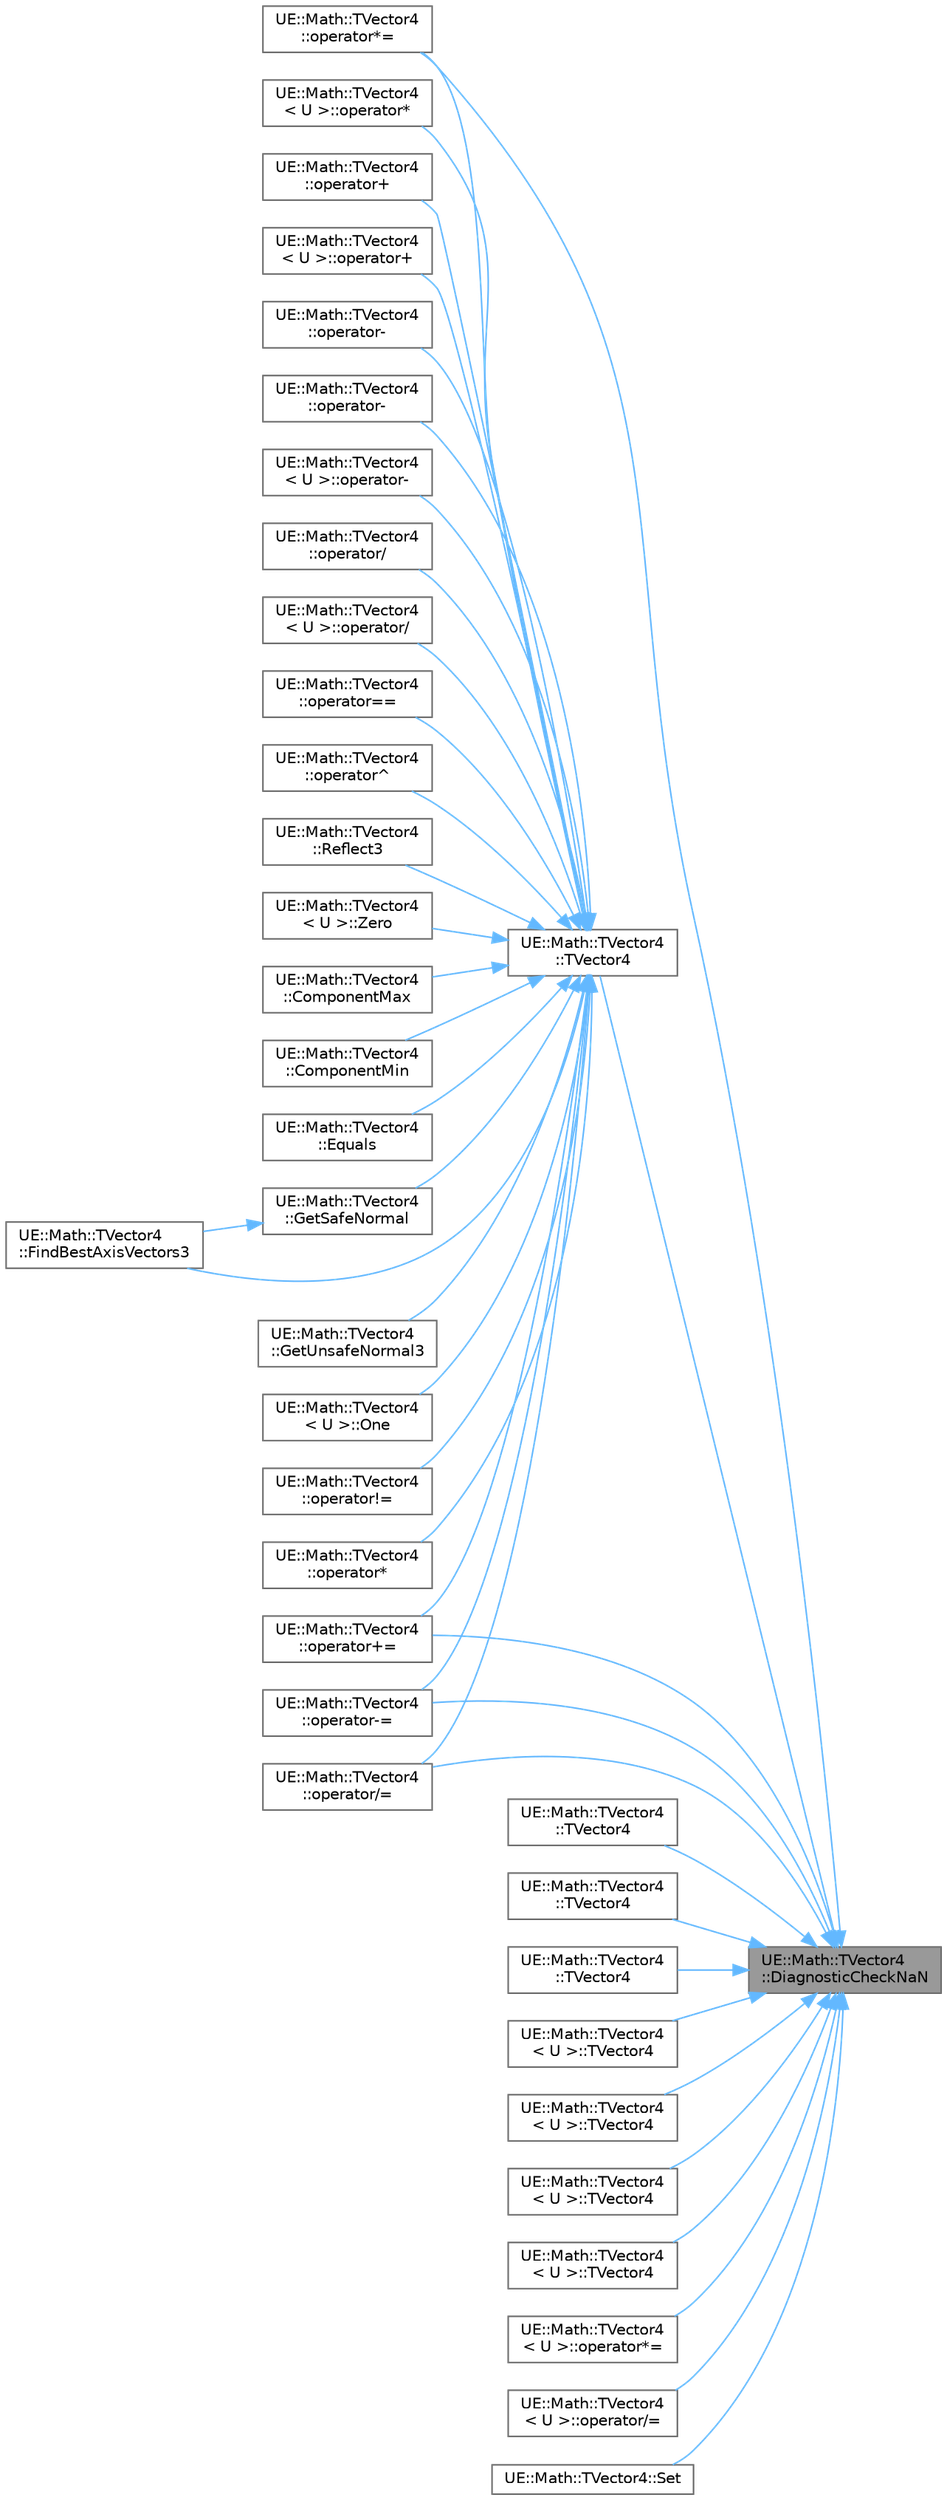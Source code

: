 digraph "UE::Math::TVector4::DiagnosticCheckNaN"
{
 // INTERACTIVE_SVG=YES
 // LATEX_PDF_SIZE
  bgcolor="transparent";
  edge [fontname=Helvetica,fontsize=10,labelfontname=Helvetica,labelfontsize=10];
  node [fontname=Helvetica,fontsize=10,shape=box,height=0.2,width=0.4];
  rankdir="RL";
  Node1 [id="Node000001",label="UE::Math::TVector4\l::DiagnosticCheckNaN",height=0.2,width=0.4,color="gray40", fillcolor="grey60", style="filled", fontcolor="black",tooltip=" "];
  Node1 -> Node2 [id="edge1_Node000001_Node000002",dir="back",color="steelblue1",style="solid",tooltip=" "];
  Node2 [id="Node000002",label="UE::Math::TVector4\l::TVector4",height=0.2,width=0.4,color="grey40", fillcolor="white", style="filled",URL="$d6/da1/structUE_1_1Math_1_1TVector4.html#a05937b7e1eb550be5357ae9902484e33",tooltip="Constructor from 3D TVector."];
  Node2 -> Node3 [id="edge2_Node000002_Node000003",dir="back",color="steelblue1",style="solid",tooltip=" "];
  Node3 [id="Node000003",label="UE::Math::TVector4\l::ComponentMax",height=0.2,width=0.4,color="grey40", fillcolor="white", style="filled",URL="$d6/da1/structUE_1_1Math_1_1TVector4.html#a70f1d642b5f50aa777bcf57a1d2c1d56",tooltip="Gets the component-wise max of two vectors."];
  Node2 -> Node4 [id="edge3_Node000002_Node000004",dir="back",color="steelblue1",style="solid",tooltip=" "];
  Node4 [id="Node000004",label="UE::Math::TVector4\l::ComponentMin",height=0.2,width=0.4,color="grey40", fillcolor="white", style="filled",URL="$d6/da1/structUE_1_1Math_1_1TVector4.html#a50c196ce1ade97b0687bcfea41011780",tooltip="Gets the component-wise min of two vectors."];
  Node2 -> Node5 [id="edge4_Node000002_Node000005",dir="back",color="steelblue1",style="solid",tooltip=" "];
  Node5 [id="Node000005",label="UE::Math::TVector4\l::Equals",height=0.2,width=0.4,color="grey40", fillcolor="white", style="filled",URL="$d6/da1/structUE_1_1Math_1_1TVector4.html#a3b185b46d8e8b5a3d88ccbb8fcc0d803",tooltip="Error tolerant comparison."];
  Node2 -> Node6 [id="edge5_Node000002_Node000006",dir="back",color="steelblue1",style="solid",tooltip=" "];
  Node6 [id="Node000006",label="UE::Math::TVector4\l::FindBestAxisVectors3",height=0.2,width=0.4,color="grey40", fillcolor="white", style="filled",URL="$d6/da1/structUE_1_1Math_1_1TVector4.html#aee2625311c45bb7dec4543ee28a9fc2f",tooltip="Find good arbitrary axis vectors to represent U and V axes of a plane, given just the normal."];
  Node2 -> Node7 [id="edge6_Node000002_Node000007",dir="back",color="steelblue1",style="solid",tooltip=" "];
  Node7 [id="Node000007",label="UE::Math::TVector4\l::GetSafeNormal",height=0.2,width=0.4,color="grey40", fillcolor="white", style="filled",URL="$d6/da1/structUE_1_1Math_1_1TVector4.html#a6d5eb8ba5eabfe7d520a3298f6f4af59",tooltip="Returns a normalized copy of the vector if safe to normalize."];
  Node7 -> Node6 [id="edge7_Node000007_Node000006",dir="back",color="steelblue1",style="solid",tooltip=" "];
  Node2 -> Node8 [id="edge8_Node000002_Node000008",dir="back",color="steelblue1",style="solid",tooltip=" "];
  Node8 [id="Node000008",label="UE::Math::TVector4\l::GetUnsafeNormal3",height=0.2,width=0.4,color="grey40", fillcolor="white", style="filled",URL="$d6/da1/structUE_1_1Math_1_1TVector4.html#a9516a58e8ca7b1dcd40827e6a2637dc4",tooltip="Calculates normalized version of vector without checking if it is non-zero."];
  Node2 -> Node9 [id="edge9_Node000002_Node000009",dir="back",color="steelblue1",style="solid",tooltip=" "];
  Node9 [id="Node000009",label="UE::Math::TVector4\l\< U \>::One",height=0.2,width=0.4,color="grey40", fillcolor="white", style="filled",URL="$d6/da1/structUE_1_1Math_1_1TVector4.html#af16f7fbfe261d4f4e178af189f46358c",tooltip=" "];
  Node2 -> Node10 [id="edge10_Node000002_Node000010",dir="back",color="steelblue1",style="solid",tooltip=" "];
  Node10 [id="Node000010",label="UE::Math::TVector4\l::operator!=",height=0.2,width=0.4,color="grey40", fillcolor="white", style="filled",URL="$d6/da1/structUE_1_1Math_1_1TVector4.html#aace29533ec0987a55cbbc4aef8cb74c2",tooltip="Checks for inequality against another vector."];
  Node2 -> Node11 [id="edge11_Node000002_Node000011",dir="back",color="steelblue1",style="solid",tooltip=" "];
  Node11 [id="Node000011",label="UE::Math::TVector4\l::operator*",height=0.2,width=0.4,color="grey40", fillcolor="white", style="filled",URL="$d6/da1/structUE_1_1Math_1_1TVector4.html#a18907d3eca0750b8b4423964ff5c5dc4",tooltip="Gets the result of multiplying a vector with this."];
  Node2 -> Node12 [id="edge12_Node000002_Node000012",dir="back",color="steelblue1",style="solid",tooltip=" "];
  Node12 [id="Node000012",label="UE::Math::TVector4\l\< U \>::operator*",height=0.2,width=0.4,color="grey40", fillcolor="white", style="filled",URL="$d6/da1/structUE_1_1Math_1_1TVector4.html#a4541f9cf8c7eedb617021638dc2a7cf0",tooltip=" "];
  Node2 -> Node13 [id="edge13_Node000002_Node000013",dir="back",color="steelblue1",style="solid",tooltip=" "];
  Node13 [id="Node000013",label="UE::Math::TVector4\l::operator*=",height=0.2,width=0.4,color="grey40", fillcolor="white", style="filled",URL="$d6/da1/structUE_1_1Math_1_1TVector4.html#af17530c5bc4ddb234e0974f64de6340d",tooltip="Gets the result of multiplying a vector with another Vector (component wise)."];
  Node2 -> Node14 [id="edge14_Node000002_Node000014",dir="back",color="steelblue1",style="solid",tooltip=" "];
  Node14 [id="Node000014",label="UE::Math::TVector4\l::operator+",height=0.2,width=0.4,color="grey40", fillcolor="white", style="filled",URL="$d6/da1/structUE_1_1Math_1_1TVector4.html#ace51fdccfbf043c667910dce2fc18866",tooltip="Gets the result of adding a vector to this."];
  Node2 -> Node15 [id="edge15_Node000002_Node000015",dir="back",color="steelblue1",style="solid",tooltip=" "];
  Node15 [id="Node000015",label="UE::Math::TVector4\l\< U \>::operator+",height=0.2,width=0.4,color="grey40", fillcolor="white", style="filled",URL="$d6/da1/structUE_1_1Math_1_1TVector4.html#a232dc9c64dce91afbf8fce180e9da00a",tooltip=" "];
  Node2 -> Node16 [id="edge16_Node000002_Node000016",dir="back",color="steelblue1",style="solid",tooltip=" "];
  Node16 [id="Node000016",label="UE::Math::TVector4\l::operator+=",height=0.2,width=0.4,color="grey40", fillcolor="white", style="filled",URL="$d6/da1/structUE_1_1Math_1_1TVector4.html#ab928dfb7c1baf424bf3393c2f67a28af",tooltip="Adds another vector to this one."];
  Node2 -> Node17 [id="edge17_Node000002_Node000017",dir="back",color="steelblue1",style="solid",tooltip=" "];
  Node17 [id="Node000017",label="UE::Math::TVector4\l::operator-",height=0.2,width=0.4,color="grey40", fillcolor="white", style="filled",URL="$d6/da1/structUE_1_1Math_1_1TVector4.html#a3f735342a282e6ea1711c3891d691157",tooltip="Gets a negated copy of the vector."];
  Node2 -> Node18 [id="edge18_Node000002_Node000018",dir="back",color="steelblue1",style="solid",tooltip=" "];
  Node18 [id="Node000018",label="UE::Math::TVector4\l::operator-",height=0.2,width=0.4,color="grey40", fillcolor="white", style="filled",URL="$d6/da1/structUE_1_1Math_1_1TVector4.html#a18ee9432f768b42588a0fee292518810",tooltip="Gets the result of subtracting a vector from this."];
  Node2 -> Node19 [id="edge19_Node000002_Node000019",dir="back",color="steelblue1",style="solid",tooltip=" "];
  Node19 [id="Node000019",label="UE::Math::TVector4\l\< U \>::operator-",height=0.2,width=0.4,color="grey40", fillcolor="white", style="filled",URL="$d6/da1/structUE_1_1Math_1_1TVector4.html#abd5bcfe88906947dbafeebb19ce30be6",tooltip=" "];
  Node2 -> Node20 [id="edge20_Node000002_Node000020",dir="back",color="steelblue1",style="solid",tooltip=" "];
  Node20 [id="Node000020",label="UE::Math::TVector4\l::operator-=",height=0.2,width=0.4,color="grey40", fillcolor="white", style="filled",URL="$d6/da1/structUE_1_1Math_1_1TVector4.html#aa90b7471a811cfe52dcc143530b5fc4c",tooltip="Subtracts another vector to this one."];
  Node2 -> Node21 [id="edge21_Node000002_Node000021",dir="back",color="steelblue1",style="solid",tooltip=" "];
  Node21 [id="Node000021",label="UE::Math::TVector4\l::operator/",height=0.2,width=0.4,color="grey40", fillcolor="white", style="filled",URL="$d6/da1/structUE_1_1Math_1_1TVector4.html#a04abbc51a480fde5ddc155b1242eaaf3",tooltip="Gets the result of dividing this vector."];
  Node2 -> Node22 [id="edge22_Node000002_Node000022",dir="back",color="steelblue1",style="solid",tooltip=" "];
  Node22 [id="Node000022",label="UE::Math::TVector4\l\< U \>::operator/",height=0.2,width=0.4,color="grey40", fillcolor="white", style="filled",URL="$d6/da1/structUE_1_1Math_1_1TVector4.html#ab32a712919711ec1df0ead290981637b",tooltip=" "];
  Node2 -> Node23 [id="edge23_Node000002_Node000023",dir="back",color="steelblue1",style="solid",tooltip=" "];
  Node23 [id="Node000023",label="UE::Math::TVector4\l::operator/=",height=0.2,width=0.4,color="grey40", fillcolor="white", style="filled",URL="$d6/da1/structUE_1_1Math_1_1TVector4.html#a8c7a2ac8483da00d24539a3000158254",tooltip="Gets the result of dividing a vector with another Vector (component wise)."];
  Node2 -> Node24 [id="edge24_Node000002_Node000024",dir="back",color="steelblue1",style="solid",tooltip=" "];
  Node24 [id="Node000024",label="UE::Math::TVector4\l::operator==",height=0.2,width=0.4,color="grey40", fillcolor="white", style="filled",URL="$d6/da1/structUE_1_1Math_1_1TVector4.html#a0b677c18991ffd7c6078367f7444b277",tooltip="Checks for equality against another vector."];
  Node2 -> Node25 [id="edge25_Node000002_Node000025",dir="back",color="steelblue1",style="solid",tooltip=" "];
  Node25 [id="Node000025",label="UE::Math::TVector4\l::operator^",height=0.2,width=0.4,color="grey40", fillcolor="white", style="filled",URL="$d6/da1/structUE_1_1Math_1_1TVector4.html#ac04ad06665731e763ae5c8d827fca713",tooltip="Calculate Cross product between this and another vector."];
  Node2 -> Node26 [id="edge26_Node000002_Node000026",dir="back",color="steelblue1",style="solid",tooltip=" "];
  Node26 [id="Node000026",label="UE::Math::TVector4\l::Reflect3",height=0.2,width=0.4,color="grey40", fillcolor="white", style="filled",URL="$d6/da1/structUE_1_1Math_1_1TVector4.html#a6b6cf52d361c2041e6aa5509d857df95",tooltip="Reflect vector."];
  Node2 -> Node27 [id="edge27_Node000002_Node000027",dir="back",color="steelblue1",style="solid",tooltip=" "];
  Node27 [id="Node000027",label="UE::Math::TVector4\l\< U \>::Zero",height=0.2,width=0.4,color="grey40", fillcolor="white", style="filled",URL="$d6/da1/structUE_1_1Math_1_1TVector4.html#a0f1ac9f6cedaf9624d23a4db04d673fc",tooltip=" "];
  Node1 -> Node28 [id="edge28_Node000001_Node000028",dir="back",color="steelblue1",style="solid",tooltip=" "];
  Node28 [id="Node000028",label="UE::Math::TVector4\l::TVector4",height=0.2,width=0.4,color="grey40", fillcolor="white", style="filled",URL="$d6/da1/structUE_1_1Math_1_1TVector4.html#a3ccd45a279534f9783b411ff26947391",tooltip="Creates and initializes a new vector to zero."];
  Node1 -> Node29 [id="edge29_Node000001_Node000029",dir="back",color="steelblue1",style="solid",tooltip=" "];
  Node29 [id="Node000029",label="UE::Math::TVector4\l::TVector4",height=0.2,width=0.4,color="grey40", fillcolor="white", style="filled",URL="$d6/da1/structUE_1_1Math_1_1TVector4.html#aa188b85f2badfed35448c10c3f61f8e0",tooltip="Creates and initializes a new vector from the specified components."];
  Node1 -> Node30 [id="edge30_Node000001_Node000030",dir="back",color="steelblue1",style="solid",tooltip=" "];
  Node30 [id="Node000030",label="UE::Math::TVector4\l::TVector4",height=0.2,width=0.4,color="grey40", fillcolor="white", style="filled",URL="$d6/da1/structUE_1_1Math_1_1TVector4.html#a56aede13434d088a984887fd27983493",tooltip="Creates and initializes a new vector from the specified 2D vectors."];
  Node1 -> Node31 [id="edge31_Node000001_Node000031",dir="back",color="steelblue1",style="solid",tooltip=" "];
  Node31 [id="Node000031",label="UE::Math::TVector4\l\< U \>::TVector4",height=0.2,width=0.4,color="grey40", fillcolor="white", style="filled",URL="$d6/da1/structUE_1_1Math_1_1TVector4.html#a34c205290c74f510e060907be73f020c",tooltip=" "];
  Node1 -> Node32 [id="edge32_Node000001_Node000032",dir="back",color="steelblue1",style="solid",tooltip=" "];
  Node32 [id="Node000032",label="UE::Math::TVector4\l\< U \>::TVector4",height=0.2,width=0.4,color="grey40", fillcolor="white", style="filled",URL="$d6/da1/structUE_1_1Math_1_1TVector4.html#ad337a67d6a1ca9c7a67f47e048ba88fa",tooltip=" "];
  Node1 -> Node33 [id="edge33_Node000001_Node000033",dir="back",color="steelblue1",style="solid",tooltip=" "];
  Node33 [id="Node000033",label="UE::Math::TVector4\l\< U \>::TVector4",height=0.2,width=0.4,color="grey40", fillcolor="white", style="filled",URL="$d6/da1/structUE_1_1Math_1_1TVector4.html#a3f2868fac0588f22bc895be46f9d7214",tooltip=" "];
  Node1 -> Node34 [id="edge34_Node000001_Node000034",dir="back",color="steelblue1",style="solid",tooltip=" "];
  Node34 [id="Node000034",label="UE::Math::TVector4\l\< U \>::TVector4",height=0.2,width=0.4,color="grey40", fillcolor="white", style="filled",URL="$d6/da1/structUE_1_1Math_1_1TVector4.html#a9ce90e8d72424fc24fa2a929fe7cefd7",tooltip=" "];
  Node1 -> Node13 [id="edge35_Node000001_Node000013",dir="back",color="steelblue1",style="solid",tooltip=" "];
  Node1 -> Node35 [id="edge36_Node000001_Node000035",dir="back",color="steelblue1",style="solid",tooltip=" "];
  Node35 [id="Node000035",label="UE::Math::TVector4\l\< U \>::operator*=",height=0.2,width=0.4,color="grey40", fillcolor="white", style="filled",URL="$d6/da1/structUE_1_1Math_1_1TVector4.html#ac6d1fd8185174b2517f0e76e18d5e706",tooltip=" "];
  Node1 -> Node16 [id="edge37_Node000001_Node000016",dir="back",color="steelblue1",style="solid",tooltip=" "];
  Node1 -> Node20 [id="edge38_Node000001_Node000020",dir="back",color="steelblue1",style="solid",tooltip=" "];
  Node1 -> Node23 [id="edge39_Node000001_Node000023",dir="back",color="steelblue1",style="solid",tooltip=" "];
  Node1 -> Node36 [id="edge40_Node000001_Node000036",dir="back",color="steelblue1",style="solid",tooltip=" "];
  Node36 [id="Node000036",label="UE::Math::TVector4\l\< U \>::operator/=",height=0.2,width=0.4,color="grey40", fillcolor="white", style="filled",URL="$d6/da1/structUE_1_1Math_1_1TVector4.html#aee8f20613533f92df7d8e7d1fe5db0ac",tooltip=" "];
  Node1 -> Node37 [id="edge41_Node000001_Node000037",dir="back",color="steelblue1",style="solid",tooltip=" "];
  Node37 [id="Node000037",label="UE::Math::TVector4::Set",height=0.2,width=0.4,color="grey40", fillcolor="white", style="filled",URL="$d6/da1/structUE_1_1Math_1_1TVector4.html#a4a043fe75e218878331b7079840c27ea",tooltip="Set all of the vectors coordinates."];
}
